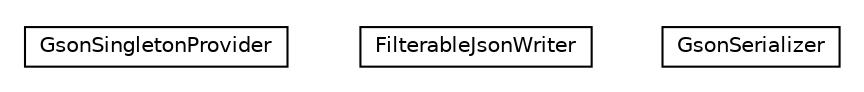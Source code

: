 #!/usr/local/bin/dot
#
# Class diagram 
# Generated by UMLGraph version R5_6-24-gf6e263 (http://www.umlgraph.org/)
#

digraph G {
	edge [fontname="Helvetica",fontsize=10,labelfontname="Helvetica",labelfontsize=10];
	node [fontname="Helvetica",fontsize=10,shape=plaintext];
	nodesep=0.25;
	ranksep=0.5;
	// io.reinert.requestor.gson.GsonSingletonProvider
	c8941 [label=<<table title="io.reinert.requestor.gson.GsonSingletonProvider" border="0" cellborder="1" cellspacing="0" cellpadding="2" port="p" href="./GsonSingletonProvider.html">
		<tr><td><table border="0" cellspacing="0" cellpadding="1">
<tr><td align="center" balign="center"> GsonSingletonProvider </td></tr>
		</table></td></tr>
		</table>>, URL="./GsonSingletonProvider.html", fontname="Helvetica", fontcolor="black", fontsize=10.0];
	// io.reinert.requestor.gson.FilterableJsonWriter
	c8942 [label=<<table title="io.reinert.requestor.gson.FilterableJsonWriter" border="0" cellborder="1" cellspacing="0" cellpadding="2" port="p" href="./FilterableJsonWriter.html">
		<tr><td><table border="0" cellspacing="0" cellpadding="1">
<tr><td align="center" balign="center"> FilterableJsonWriter </td></tr>
		</table></td></tr>
		</table>>, URL="./FilterableJsonWriter.html", fontname="Helvetica", fontcolor="black", fontsize=10.0];
	// io.reinert.requestor.gson.GsonSerializer
	c8943 [label=<<table title="io.reinert.requestor.gson.GsonSerializer" border="0" cellborder="1" cellspacing="0" cellpadding="2" port="p" href="./GsonSerializer.html">
		<tr><td><table border="0" cellspacing="0" cellpadding="1">
<tr><td align="center" balign="center"> GsonSerializer </td></tr>
		</table></td></tr>
		</table>>, URL="./GsonSerializer.html", fontname="Helvetica", fontcolor="black", fontsize=10.0];
}

